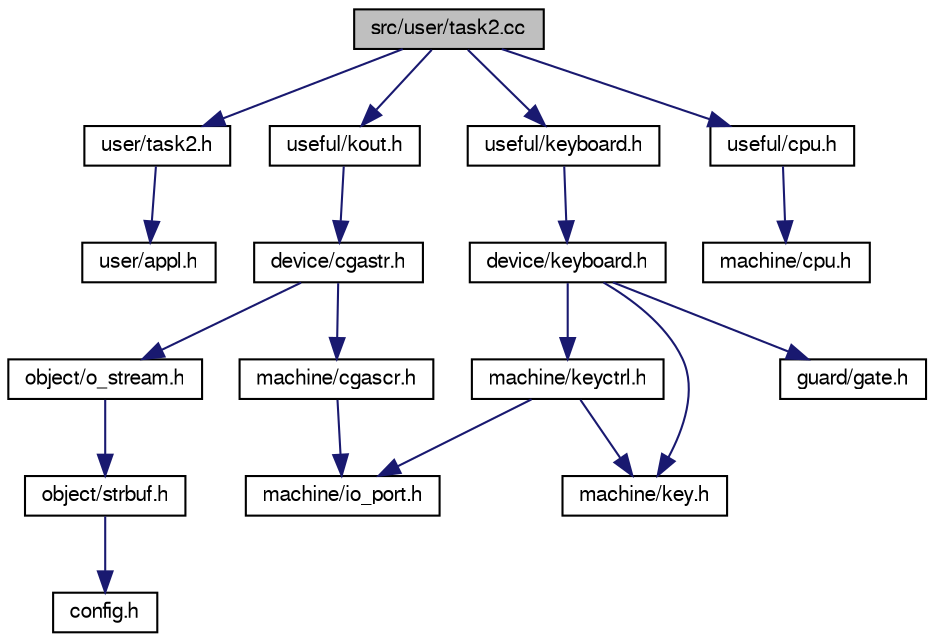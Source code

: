 digraph "src/user/task2.cc"
{
  bgcolor="transparent";
  edge [fontname="FreeSans",fontsize="10",labelfontname="FreeSans",labelfontsize="10"];
  node [fontname="FreeSans",fontsize="10",shape=record];
  Node1 [label="src/user/task2.cc",height=0.2,width=0.4,color="black", fillcolor="grey75", style="filled" fontcolor="black"];
  Node1 -> Node2 [color="midnightblue",fontsize="10",style="solid",fontname="FreeSans"];
  Node2 [label="user/task2.h",height=0.2,width=0.4,color="black",URL="$task2_8h.html"];
  Node2 -> Node3 [color="midnightblue",fontsize="10",style="solid",fontname="FreeSans"];
  Node3 [label="user/appl.h",height=0.2,width=0.4,color="black",URL="$appl_8h.html",tooltip="Grundklasse für Anwendungen, für die einzelnen Aufgaben benötigt."];
  Node1 -> Node4 [color="midnightblue",fontsize="10",style="solid",fontname="FreeSans"];
  Node4 [label="useful/kout.h",height=0.2,width=0.4,color="black",URL="$kout_8h.html",tooltip="alles notwendige zum nutzen der in main.cc deklarierten globalen Variable kout"];
  Node4 -> Node5 [color="midnightblue",fontsize="10",style="solid",fontname="FreeSans"];
  Node5 [label="device/cgastr.h",height=0.2,width=0.4,color="black",URL="$cgastr_8h.html"];
  Node5 -> Node6 [color="midnightblue",fontsize="10",style="solid",fontname="FreeSans"];
  Node6 [label="object/o_stream.h",height=0.2,width=0.4,color="black",URL="$o__stream_8h.html"];
  Node6 -> Node7 [color="midnightblue",fontsize="10",style="solid",fontname="FreeSans"];
  Node7 [label="object/strbuf.h",height=0.2,width=0.4,color="black",URL="$strbuf_8h.html"];
  Node7 -> Node8 [color="midnightblue",fontsize="10",style="solid",fontname="FreeSans"];
  Node8 [label="config.h",height=0.2,width=0.4,color="black",URL="$config_8h.html",tooltip="verschiedene defines für Einstellungen"];
  Node5 -> Node9 [color="midnightblue",fontsize="10",style="solid",fontname="FreeSans"];
  Node9 [label="machine/cgascr.h",height=0.2,width=0.4,color="black",URL="$cgascr_8h.html"];
  Node9 -> Node10 [color="midnightblue",fontsize="10",style="solid",fontname="FreeSans"];
  Node10 [label="machine/io_port.h",height=0.2,width=0.4,color="black",URL="$io__port_8h.html"];
  Node1 -> Node11 [color="midnightblue",fontsize="10",style="solid",fontname="FreeSans"];
  Node11 [label="useful/keyboard.h",height=0.2,width=0.4,color="black",URL="$useful_2keyboard_8h.html"];
  Node11 -> Node12 [color="midnightblue",fontsize="10",style="solid",fontname="FreeSans"];
  Node12 [label="device/keyboard.h",height=0.2,width=0.4,color="black",URL="$device_2keyboard_8h.html"];
  Node12 -> Node13 [color="midnightblue",fontsize="10",style="solid",fontname="FreeSans"];
  Node13 [label="machine/keyctrl.h",height=0.2,width=0.4,color="black",URL="$keyctrl_8h.html"];
  Node13 -> Node10 [color="midnightblue",fontsize="10",style="solid",fontname="FreeSans"];
  Node13 -> Node14 [color="midnightblue",fontsize="10",style="solid",fontname="FreeSans"];
  Node14 [label="machine/key.h",height=0.2,width=0.4,color="black",URL="$key_8h.html"];
  Node12 -> Node15 [color="midnightblue",fontsize="10",style="solid",fontname="FreeSans"];
  Node15 [label="guard/gate.h",height=0.2,width=0.4,color="black",URL="$gate_8h.html"];
  Node12 -> Node14 [color="midnightblue",fontsize="10",style="solid",fontname="FreeSans"];
  Node1 -> Node16 [color="midnightblue",fontsize="10",style="solid",fontname="FreeSans"];
  Node16 [label="useful/cpu.h",height=0.2,width=0.4,color="black",URL="$useful_2cpu_8h.html",tooltip="alles notwendige zum nutzen der in main.cc deklarierten globalen Variable cpu"];
  Node16 -> Node17 [color="midnightblue",fontsize="10",style="solid",fontname="FreeSans"];
  Node17 [label="machine/cpu.h",height=0.2,width=0.4,color="black",URL="$machine_2cpu_8h.html"];
}
